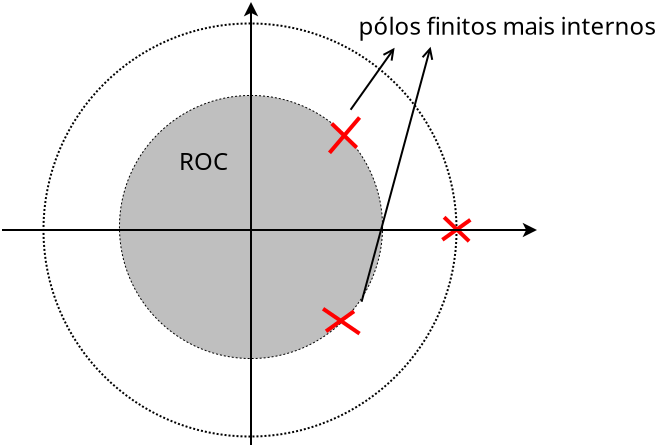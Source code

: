 <?xml version="1.0" encoding="UTF-8"?>
<dia:diagram xmlns:dia="http://www.lysator.liu.se/~alla/dia/">
  <dia:layer name="Segundo Plano" visible="true">
    <dia:object type="Standard - Ellipse" version="0" id="O0">
      <dia:attribute name="obj_pos">
        <dia:point val="18.922,8.422"/>
      </dia:attribute>
      <dia:attribute name="obj_bb">
        <dia:rectangle val="18.872,8.372;39.628,29.128"/>
      </dia:attribute>
      <dia:attribute name="elem_corner">
        <dia:point val="18.922,8.422"/>
      </dia:attribute>
      <dia:attribute name="elem_width">
        <dia:real val="20.656"/>
      </dia:attribute>
      <dia:attribute name="elem_height">
        <dia:real val="20.656"/>
      </dia:attribute>
      <dia:attribute name="aspect">
        <dia:enum val="2"/>
      </dia:attribute>
      <dia:attribute name="line_style">
        <dia:enum val="4"/>
      </dia:attribute>
    </dia:object>
    <dia:object type="Standard - Text" version="1" id="O1">
      <dia:attribute name="obj_pos">
        <dia:point val="9.6,14.15"/>
      </dia:attribute>
      <dia:attribute name="obj_bb">
        <dia:rectangle val="9.58,13.73;9.6,14.99"/>
      </dia:attribute>
      <dia:attribute name="text">
        <dia:composite type="text">
          <dia:attribute name="string">
            <dia:string>##</dia:string>
          </dia:attribute>
          <dia:attribute name="font">
            <dia:font family="sans" style="0" name="Helvetica"/>
          </dia:attribute>
          <dia:attribute name="height">
            <dia:real val="0.8"/>
          </dia:attribute>
          <dia:attribute name="pos">
            <dia:point val="9.6,14.15"/>
          </dia:attribute>
          <dia:attribute name="color">
            <dia:color val="#ff0000"/>
          </dia:attribute>
          <dia:attribute name="alignment">
            <dia:enum val="0"/>
          </dia:attribute>
        </dia:composite>
      </dia:attribute>
      <dia:attribute name="valign">
        <dia:enum val="3"/>
      </dia:attribute>
    </dia:object>
    <dia:object type="Standard - Text" version="1" id="O2">
      <dia:attribute name="obj_pos">
        <dia:point val="29.25,18.75"/>
      </dia:attribute>
      <dia:attribute name="obj_bb">
        <dia:rectangle val="29.25,18.35;29.25,19.55"/>
      </dia:attribute>
      <dia:attribute name="text">
        <dia:composite type="text">
          <dia:attribute name="string">
            <dia:string>##</dia:string>
          </dia:attribute>
          <dia:attribute name="font">
            <dia:font family="sans" style="0" name="Helvetica"/>
          </dia:attribute>
          <dia:attribute name="height">
            <dia:real val="0.8"/>
          </dia:attribute>
          <dia:attribute name="pos">
            <dia:point val="29.25,18.75"/>
          </dia:attribute>
          <dia:attribute name="color">
            <dia:color val="#ff0000"/>
          </dia:attribute>
          <dia:attribute name="alignment">
            <dia:enum val="0"/>
          </dia:attribute>
        </dia:composite>
      </dia:attribute>
      <dia:attribute name="valign">
        <dia:enum val="3"/>
      </dia:attribute>
    </dia:object>
    <dia:object type="Standard - BezierLine" version="0" id="O3">
      <dia:attribute name="obj_pos">
        <dia:point val="29.25,18.75"/>
      </dia:attribute>
      <dia:attribute name="obj_bb">
        <dia:rectangle val="29.25,18.75;29.25,18.75"/>
      </dia:attribute>
      <dia:attribute name="bez_points">
        <dia:point val="29.25,18.75"/>
        <dia:point val="29.25,18.75"/>
        <dia:point val="29.25,18.75"/>
        <dia:point val="29.25,18.75"/>
      </dia:attribute>
      <dia:attribute name="corner_types">
        <dia:enum val="0"/>
        <dia:enum val="0"/>
      </dia:attribute>
      <dia:attribute name="line_width">
        <dia:real val="0.2"/>
      </dia:attribute>
    </dia:object>
    <dia:object type="Standard - Ellipse" version="0" id="O4">
      <dia:attribute name="obj_pos">
        <dia:point val="22.722,12.022"/>
      </dia:attribute>
      <dia:attribute name="obj_bb">
        <dia:rectangle val="22.697,11.997;35.903,25.203"/>
      </dia:attribute>
      <dia:attribute name="elem_corner">
        <dia:point val="22.722,12.022"/>
      </dia:attribute>
      <dia:attribute name="elem_width">
        <dia:real val="13.156"/>
      </dia:attribute>
      <dia:attribute name="elem_height">
        <dia:real val="13.156"/>
      </dia:attribute>
      <dia:attribute name="border_width">
        <dia:real val="0.05"/>
      </dia:attribute>
      <dia:attribute name="inner_color">
        <dia:color val="#bfbfbf"/>
      </dia:attribute>
      <dia:attribute name="aspect">
        <dia:enum val="2"/>
      </dia:attribute>
      <dia:attribute name="line_style">
        <dia:enum val="4"/>
      </dia:attribute>
    </dia:object>
    <dia:group>
      <dia:object type="Standard - Line" version="0" id="O5">
        <dia:attribute name="obj_pos">
          <dia:point val="34.727,23.931"/>
        </dia:attribute>
        <dia:attribute name="obj_bb">
          <dia:rectangle val="32.764,22.549;34.867,24.07"/>
        </dia:attribute>
        <dia:attribute name="conn_endpoints">
          <dia:point val="34.727,23.931"/>
          <dia:point val="32.903,22.688"/>
        </dia:attribute>
        <dia:attribute name="numcp">
          <dia:int val="1"/>
        </dia:attribute>
        <dia:attribute name="line_color">
          <dia:color val="#ff0000"/>
        </dia:attribute>
        <dia:attribute name="line_width">
          <dia:real val="0.2"/>
        </dia:attribute>
      </dia:object>
      <dia:object type="Standard - Line" version="0" id="O6">
        <dia:attribute name="obj_pos">
          <dia:point val="33.05,23.814"/>
        </dia:attribute>
        <dia:attribute name="obj_bb">
          <dia:rectangle val="32.911,22.674;34.59,23.953"/>
        </dia:attribute>
        <dia:attribute name="conn_endpoints">
          <dia:point val="33.05,23.814"/>
          <dia:point val="34.45,22.814"/>
        </dia:attribute>
        <dia:attribute name="numcp">
          <dia:int val="1"/>
        </dia:attribute>
        <dia:attribute name="line_color">
          <dia:color val="#ff0000"/>
        </dia:attribute>
        <dia:attribute name="line_width">
          <dia:real val="0.2"/>
        </dia:attribute>
      </dia:object>
    </dia:group>
    <dia:group>
      <dia:object type="Standard - Line" version="0" id="O7">
        <dia:attribute name="obj_pos">
          <dia:point val="33.334,13.428"/>
        </dia:attribute>
        <dia:attribute name="obj_bb">
          <dia:rectangle val="33.192,13.287;34.725,14.769"/>
        </dia:attribute>
        <dia:attribute name="conn_endpoints">
          <dia:point val="33.334,13.428"/>
          <dia:point val="34.584,14.628"/>
        </dia:attribute>
        <dia:attribute name="numcp">
          <dia:int val="1"/>
        </dia:attribute>
        <dia:attribute name="line_color">
          <dia:color val="#ff0000"/>
        </dia:attribute>
        <dia:attribute name="line_width">
          <dia:real val="0.2"/>
        </dia:attribute>
      </dia:object>
      <dia:object type="Standard - Line" version="0" id="O8">
        <dia:attribute name="obj_pos">
          <dia:point val="34.728,13.125"/>
        </dia:attribute>
        <dia:attribute name="obj_bb">
          <dia:rectangle val="33.083,12.984;34.869,15.033"/>
        </dia:attribute>
        <dia:attribute name="conn_endpoints">
          <dia:point val="34.728,13.125"/>
          <dia:point val="33.224,14.892"/>
        </dia:attribute>
        <dia:attribute name="numcp">
          <dia:int val="1"/>
        </dia:attribute>
        <dia:attribute name="line_color">
          <dia:color val="#ff0000"/>
        </dia:attribute>
        <dia:attribute name="line_width">
          <dia:real val="0.2"/>
        </dia:attribute>
      </dia:object>
    </dia:group>
    <dia:group>
      <dia:object type="Standard - Line" version="0" id="O9">
        <dia:attribute name="obj_pos">
          <dia:point val="38.955,18.112"/>
        </dia:attribute>
        <dia:attribute name="obj_bb">
          <dia:rectangle val="38.813,17.97;40.346,19.453"/>
        </dia:attribute>
        <dia:attribute name="conn_endpoints">
          <dia:point val="38.955,18.112"/>
          <dia:point val="40.205,19.312"/>
        </dia:attribute>
        <dia:attribute name="numcp">
          <dia:int val="1"/>
        </dia:attribute>
        <dia:attribute name="line_color">
          <dia:color val="#ff0000"/>
        </dia:attribute>
        <dia:attribute name="line_width">
          <dia:real val="0.2"/>
        </dia:attribute>
      </dia:object>
      <dia:object type="Standard - Line" version="0" id="O10">
        <dia:attribute name="obj_pos">
          <dia:point val="38.868,19.24"/>
        </dia:attribute>
        <dia:attribute name="obj_bb">
          <dia:rectangle val="38.728,18.1;40.407,19.379"/>
        </dia:attribute>
        <dia:attribute name="conn_endpoints">
          <dia:point val="38.868,19.24"/>
          <dia:point val="40.268,18.24"/>
        </dia:attribute>
        <dia:attribute name="numcp">
          <dia:int val="1"/>
        </dia:attribute>
        <dia:attribute name="line_color">
          <dia:color val="#ff0000"/>
        </dia:attribute>
        <dia:attribute name="line_width">
          <dia:real val="0.2"/>
        </dia:attribute>
      </dia:object>
    </dia:group>
    <dia:object type="Standard - Line" version="0" id="O11">
      <dia:attribute name="obj_pos">
        <dia:point val="29.3,29.5"/>
      </dia:attribute>
      <dia:attribute name="obj_bb">
        <dia:rectangle val="28.8,7.3;29.8,29.55"/>
      </dia:attribute>
      <dia:attribute name="conn_endpoints">
        <dia:point val="29.3,29.5"/>
        <dia:point val="29.3,7.35"/>
      </dia:attribute>
      <dia:attribute name="numcp">
        <dia:int val="1"/>
      </dia:attribute>
      <dia:attribute name="end_arrow">
        <dia:enum val="22"/>
      </dia:attribute>
      <dia:attribute name="end_arrow_length">
        <dia:real val="0.5"/>
      </dia:attribute>
      <dia:attribute name="end_arrow_width">
        <dia:real val="0.5"/>
      </dia:attribute>
    </dia:object>
    <dia:object type="Standard - Line" version="0" id="O12">
      <dia:attribute name="obj_pos">
        <dia:point val="16.85,18.75"/>
      </dia:attribute>
      <dia:attribute name="obj_bb">
        <dia:rectangle val="16.8,18.25;43.65,19.25"/>
      </dia:attribute>
      <dia:attribute name="conn_endpoints">
        <dia:point val="16.85,18.75"/>
        <dia:point val="43.6,18.75"/>
      </dia:attribute>
      <dia:attribute name="numcp">
        <dia:int val="1"/>
      </dia:attribute>
      <dia:attribute name="end_arrow">
        <dia:enum val="22"/>
      </dia:attribute>
      <dia:attribute name="end_arrow_length">
        <dia:real val="0.5"/>
      </dia:attribute>
      <dia:attribute name="end_arrow_width">
        <dia:real val="0.5"/>
      </dia:attribute>
    </dia:object>
    <dia:object type="Standard - Text" version="1" id="O13">
      <dia:attribute name="obj_pos">
        <dia:point val="25.7,15.75"/>
      </dia:attribute>
      <dia:attribute name="obj_bb">
        <dia:rectangle val="25.7,14.701;28.114,16.556"/>
      </dia:attribute>
      <dia:attribute name="text">
        <dia:composite type="text">
          <dia:attribute name="string">
            <dia:string>#ROC#</dia:string>
          </dia:attribute>
          <dia:attribute name="font">
            <dia:font family="sans" style="0" name="Helvetica"/>
          </dia:attribute>
          <dia:attribute name="height">
            <dia:real val="1.5"/>
          </dia:attribute>
          <dia:attribute name="pos">
            <dia:point val="25.7,15.75"/>
          </dia:attribute>
          <dia:attribute name="color">
            <dia:color val="#000000"/>
          </dia:attribute>
          <dia:attribute name="alignment">
            <dia:enum val="0"/>
          </dia:attribute>
        </dia:composite>
      </dia:attribute>
      <dia:attribute name="valign">
        <dia:enum val="3"/>
      </dia:attribute>
    </dia:object>
    <dia:object type="Standard - Text" version="1" id="O14">
      <dia:attribute name="obj_pos">
        <dia:point val="34.68,8.987"/>
      </dia:attribute>
      <dia:attribute name="obj_bb">
        <dia:rectangle val="34.68,7.937;49.094,9.793"/>
      </dia:attribute>
      <dia:attribute name="text">
        <dia:composite type="text">
          <dia:attribute name="string">
            <dia:string>#pólos finitos mais internos#</dia:string>
          </dia:attribute>
          <dia:attribute name="font">
            <dia:font family="sans" style="0" name="Helvetica"/>
          </dia:attribute>
          <dia:attribute name="height">
            <dia:real val="1.5"/>
          </dia:attribute>
          <dia:attribute name="pos">
            <dia:point val="34.68,8.987"/>
          </dia:attribute>
          <dia:attribute name="color">
            <dia:color val="#000000"/>
          </dia:attribute>
          <dia:attribute name="alignment">
            <dia:enum val="0"/>
          </dia:attribute>
        </dia:composite>
      </dia:attribute>
      <dia:attribute name="valign">
        <dia:enum val="3"/>
      </dia:attribute>
    </dia:object>
    <dia:object type="Standard - Line" version="0" id="O15">
      <dia:attribute name="obj_pos">
        <dia:point val="34.28,12.737"/>
      </dia:attribute>
      <dia:attribute name="obj_bb">
        <dia:rectangle val="34.21,9.307;36.916,12.806"/>
      </dia:attribute>
      <dia:attribute name="conn_endpoints">
        <dia:point val="34.28,12.737"/>
        <dia:point val="36.48,9.637"/>
      </dia:attribute>
      <dia:attribute name="numcp">
        <dia:int val="1"/>
      </dia:attribute>
      <dia:attribute name="end_arrow">
        <dia:enum val="1"/>
      </dia:attribute>
      <dia:attribute name="end_arrow_length">
        <dia:real val="0.5"/>
      </dia:attribute>
      <dia:attribute name="end_arrow_width">
        <dia:real val="0.5"/>
      </dia:attribute>
    </dia:object>
    <dia:object type="Standard - Line" version="0" id="O16">
      <dia:attribute name="obj_pos">
        <dia:point val="34.83,22.337"/>
      </dia:attribute>
      <dia:attribute name="obj_bb">
        <dia:rectangle val="34.769,9.408;38.776,22.398"/>
      </dia:attribute>
      <dia:attribute name="conn_endpoints">
        <dia:point val="34.83,22.337"/>
        <dia:point val="38.28,9.587"/>
      </dia:attribute>
      <dia:attribute name="numcp">
        <dia:int val="1"/>
      </dia:attribute>
      <dia:attribute name="end_arrow">
        <dia:enum val="1"/>
      </dia:attribute>
      <dia:attribute name="end_arrow_length">
        <dia:real val="0.5"/>
      </dia:attribute>
      <dia:attribute name="end_arrow_width">
        <dia:real val="0.5"/>
      </dia:attribute>
    </dia:object>
  </dia:layer>
</dia:diagram>
